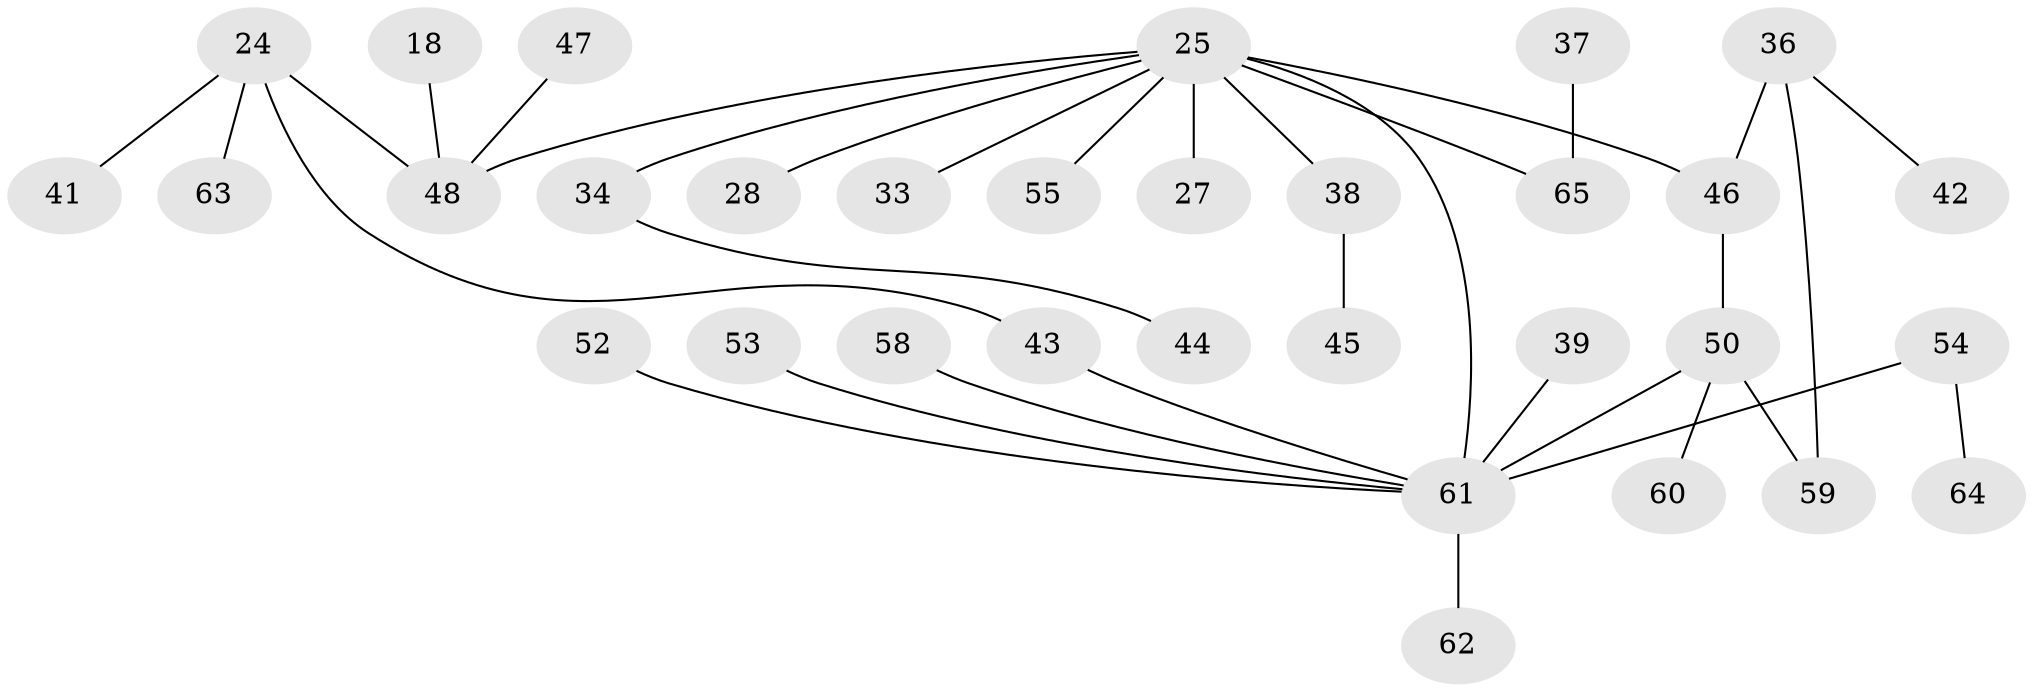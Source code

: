 // original degree distribution, {2: 0.3076923076923077, 10: 0.015384615384615385, 3: 0.2153846153846154, 1: 0.3384615384615385, 4: 0.1076923076923077, 6: 0.015384615384615385}
// Generated by graph-tools (version 1.1) at 2025/41/03/09/25 04:41:40]
// undirected, 32 vertices, 34 edges
graph export_dot {
graph [start="1"]
  node [color=gray90,style=filled];
  18;
  24;
  25 [super="+13+10+20"];
  27 [super="+23"];
  28;
  33;
  34;
  36;
  37;
  38;
  39;
  41;
  42;
  43;
  44;
  45;
  46 [super="+14"];
  47;
  48 [super="+19"];
  50;
  52;
  53;
  54 [super="+16"];
  55 [super="+21"];
  58;
  59;
  60;
  61 [super="+51+29+9+57+56"];
  62;
  63;
  64;
  65 [super="+35"];
  18 -- 48;
  24 -- 41;
  24 -- 43;
  24 -- 63;
  24 -- 48;
  25 -- 33;
  25 -- 34;
  25 -- 46;
  25 -- 28;
  25 -- 48 [weight=2];
  25 -- 38;
  25 -- 65;
  25 -- 61 [weight=3];
  25 -- 55;
  25 -- 27;
  34 -- 44;
  36 -- 42;
  36 -- 46 [weight=2];
  36 -- 59;
  37 -- 65;
  38 -- 45;
  39 -- 61;
  43 -- 61;
  46 -- 50;
  47 -- 48;
  50 -- 59;
  50 -- 60;
  50 -- 61;
  52 -- 61;
  53 -- 61;
  54 -- 64;
  54 -- 61 [weight=4];
  58 -- 61;
  61 -- 62;
}
